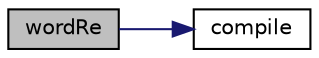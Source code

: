 digraph "wordRe"
{
  bgcolor="transparent";
  edge [fontname="Helvetica",fontsize="10",labelfontname="Helvetica",labelfontsize="10"];
  node [fontname="Helvetica",fontsize="10",shape=record];
  rankdir="LR";
  Node1 [label="wordRe",height=0.2,width=0.4,color="black", fillcolor="grey75", style="filled" fontcolor="black"];
  Node1 -> Node2 [color="midnightblue",fontsize="10",style="solid",fontname="Helvetica"];
  Node2 [label="compile",height=0.2,width=0.4,color="black",URL="$classFoam_1_1wordRe.html#aa99b8f3272d715fc1bedc5c36baf349d",tooltip="Compile the regular expression. "];
}
